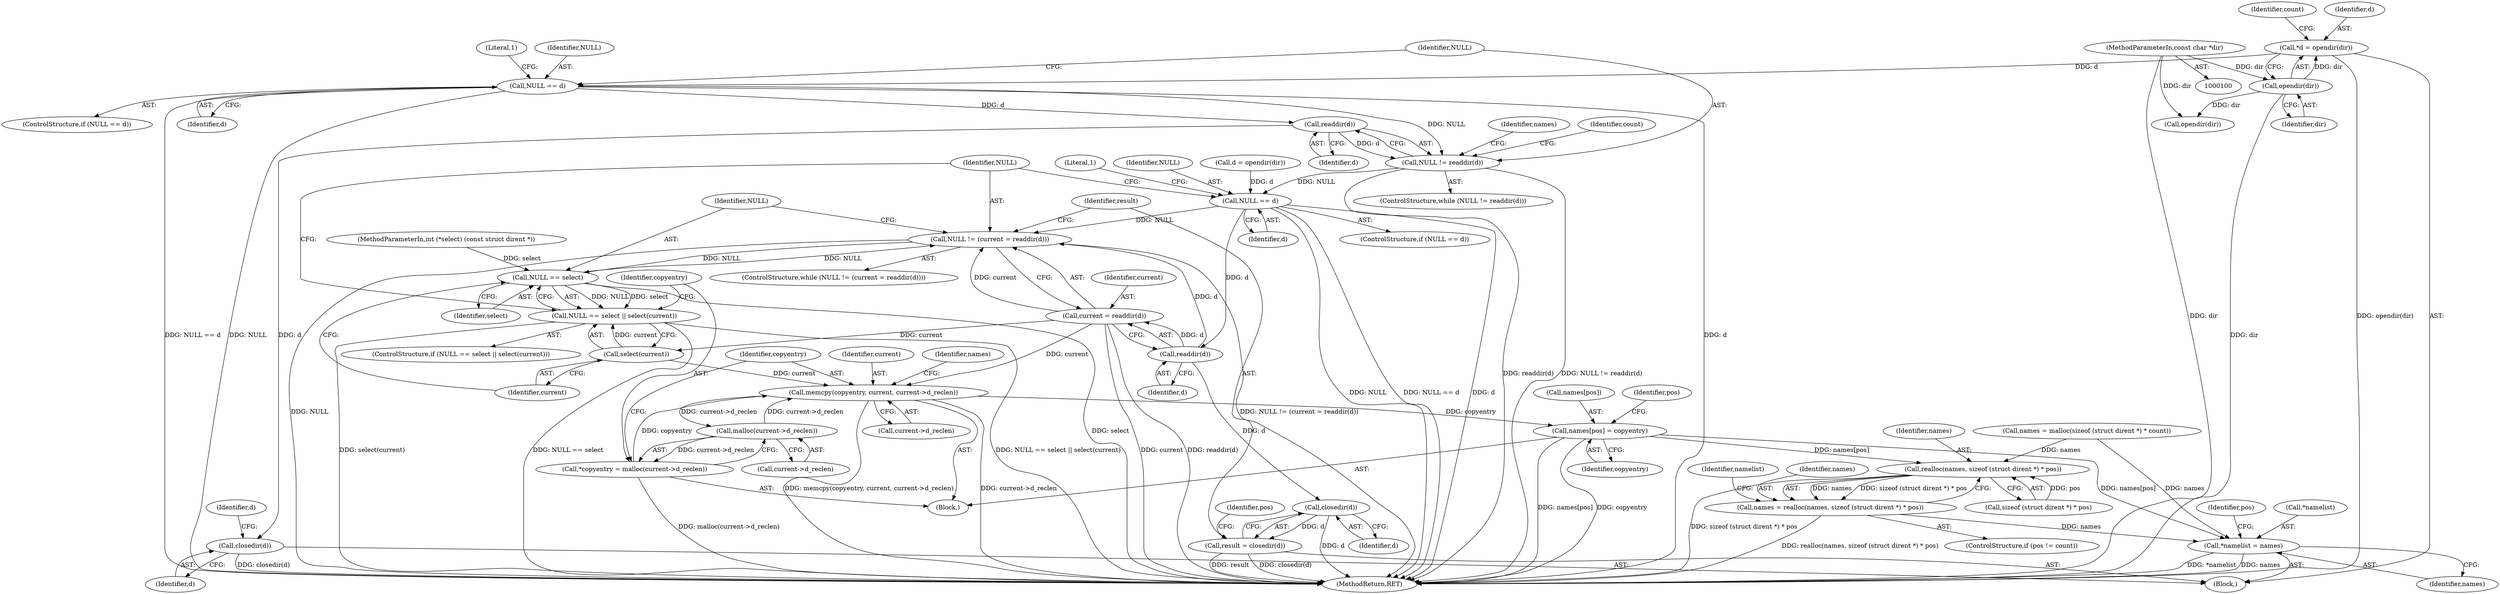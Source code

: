 digraph "1_boa_e139b87835994d007fbd64eead6c1455d7b8cf4e@pointer" {
"1000136" [label="(Call,readdir(d))"];
"1000127" [label="(Call,NULL == d)"];
"1000107" [label="(Call,*d = opendir(dir))"];
"1000109" [label="(Call,opendir(dir))"];
"1000101" [label="(MethodParameterIn,const char *dir)"];
"1000134" [label="(Call,NULL != readdir(d))"];
"1000154" [label="(Call,NULL == d)"];
"1000161" [label="(Call,NULL != (current = readdir(d)))"];
"1000170" [label="(Call,NULL == select)"];
"1000169" [label="(Call,NULL == select || select(current))"];
"1000165" [label="(Call,readdir(d))"];
"1000163" [label="(Call,current = readdir(d))"];
"1000173" [label="(Call,select(current))"];
"1000183" [label="(Call,memcpy(copyentry, current, current->d_reclen))"];
"1000179" [label="(Call,malloc(current->d_reclen))"];
"1000177" [label="(Call,*copyentry = malloc(current->d_reclen))"];
"1000189" [label="(Call,names[pos] = copyentry)"];
"1000206" [label="(Call,realloc(names, sizeof (struct dirent *) * pos))"];
"1000204" [label="(Call,names = realloc(names, sizeof (struct dirent *) * pos))"];
"1000212" [label="(Call,*namelist = names)"];
"1000198" [label="(Call,closedir(d))"];
"1000196" [label="(Call,result = closedir(d))"];
"1000147" [label="(Call,closedir(d))"];
"1000183" [label="(Call,memcpy(copyentry, current, current->d_reclen))"];
"1000173" [label="(Call,select(current))"];
"1000179" [label="(Call,malloc(current->d_reclen))"];
"1000169" [label="(Call,NULL == select || select(current))"];
"1000168" [label="(ControlStructure,if (NULL == select || select(current)))"];
"1000213" [label="(Call,*namelist)"];
"1000137" [label="(Identifier,d)"];
"1000159" [label="(Literal,1)"];
"1000151" [label="(Call,opendir(dir))"];
"1000141" [label="(Identifier,names)"];
"1000103" [label="(MethodParameterIn,int (*select) (const struct dirent *))"];
"1000172" [label="(Identifier,select)"];
"1000189" [label="(Call,names[pos] = copyentry)"];
"1000155" [label="(Identifier,NULL)"];
"1000204" [label="(Call,names = realloc(names, sizeof (struct dirent *) * pos))"];
"1000175" [label="(Block,)"];
"1000153" [label="(ControlStructure,if (NULL == d))"];
"1000191" [label="(Identifier,names)"];
"1000214" [label="(Identifier,namelist)"];
"1000156" [label="(Identifier,d)"];
"1000101" [label="(MethodParameterIn,const char *dir)"];
"1000174" [label="(Identifier,current)"];
"1000198" [label="(Call,closedir(d))"];
"1000163" [label="(Call,current = readdir(d))"];
"1000115" [label="(Identifier,count)"];
"1000162" [label="(Identifier,NULL)"];
"1000136" [label="(Call,readdir(d))"];
"1000171" [label="(Identifier,NULL)"];
"1000190" [label="(Call,names[pos])"];
"1000132" [label="(Literal,1)"];
"1000160" [label="(ControlStructure,while (NULL != (current = readdir(d))))"];
"1000195" [label="(Identifier,pos)"];
"1000140" [label="(Call,names = malloc(sizeof (struct dirent *) * count))"];
"1000127" [label="(Call,NULL == d)"];
"1000165" [label="(Call,readdir(d))"];
"1000166" [label="(Identifier,d)"];
"1000134" [label="(Call,NULL != readdir(d))"];
"1000217" [label="(Identifier,pos)"];
"1000128" [label="(Identifier,NULL)"];
"1000206" [label="(Call,realloc(names, sizeof (struct dirent *) * pos))"];
"1000126" [label="(ControlStructure,if (NULL == d))"];
"1000135" [label="(Identifier,NULL)"];
"1000110" [label="(Identifier,dir)"];
"1000196" [label="(Call,result = closedir(d))"];
"1000154" [label="(Call,NULL == d)"];
"1000109" [label="(Call,opendir(dir))"];
"1000185" [label="(Identifier,current)"];
"1000177" [label="(Call,*copyentry = malloc(current->d_reclen))"];
"1000212" [label="(Call,*namelist = names)"];
"1000200" [label="(ControlStructure,if (pos != count))"];
"1000105" [label="(Block,)"];
"1000202" [label="(Identifier,pos)"];
"1000139" [label="(Identifier,count)"];
"1000218" [label="(MethodReturn,RET)"];
"1000133" [label="(ControlStructure,while (NULL != readdir(d)))"];
"1000147" [label="(Call,closedir(d))"];
"1000170" [label="(Call,NULL == select)"];
"1000150" [label="(Identifier,d)"];
"1000164" [label="(Identifier,current)"];
"1000186" [label="(Call,current->d_reclen)"];
"1000149" [label="(Call,d = opendir(dir))"];
"1000180" [label="(Call,current->d_reclen)"];
"1000215" [label="(Identifier,names)"];
"1000178" [label="(Identifier,copyentry)"];
"1000205" [label="(Identifier,names)"];
"1000107" [label="(Call,*d = opendir(dir))"];
"1000108" [label="(Identifier,d)"];
"1000161" [label="(Call,NULL != (current = readdir(d)))"];
"1000148" [label="(Identifier,d)"];
"1000129" [label="(Identifier,d)"];
"1000197" [label="(Identifier,result)"];
"1000193" [label="(Identifier,copyentry)"];
"1000208" [label="(Call,sizeof (struct dirent *) * pos)"];
"1000207" [label="(Identifier,names)"];
"1000199" [label="(Identifier,d)"];
"1000184" [label="(Identifier,copyentry)"];
"1000136" -> "1000134"  [label="AST: "];
"1000136" -> "1000137"  [label="CFG: "];
"1000137" -> "1000136"  [label="AST: "];
"1000134" -> "1000136"  [label="CFG: "];
"1000136" -> "1000134"  [label="DDG: d"];
"1000127" -> "1000136"  [label="DDG: d"];
"1000136" -> "1000147"  [label="DDG: d"];
"1000127" -> "1000126"  [label="AST: "];
"1000127" -> "1000129"  [label="CFG: "];
"1000128" -> "1000127"  [label="AST: "];
"1000129" -> "1000127"  [label="AST: "];
"1000132" -> "1000127"  [label="CFG: "];
"1000135" -> "1000127"  [label="CFG: "];
"1000127" -> "1000218"  [label="DDG: NULL == d"];
"1000127" -> "1000218"  [label="DDG: d"];
"1000127" -> "1000218"  [label="DDG: NULL"];
"1000107" -> "1000127"  [label="DDG: d"];
"1000127" -> "1000134"  [label="DDG: NULL"];
"1000107" -> "1000105"  [label="AST: "];
"1000107" -> "1000109"  [label="CFG: "];
"1000108" -> "1000107"  [label="AST: "];
"1000109" -> "1000107"  [label="AST: "];
"1000115" -> "1000107"  [label="CFG: "];
"1000107" -> "1000218"  [label="DDG: opendir(dir)"];
"1000109" -> "1000107"  [label="DDG: dir"];
"1000109" -> "1000110"  [label="CFG: "];
"1000110" -> "1000109"  [label="AST: "];
"1000109" -> "1000218"  [label="DDG: dir"];
"1000101" -> "1000109"  [label="DDG: dir"];
"1000109" -> "1000151"  [label="DDG: dir"];
"1000101" -> "1000100"  [label="AST: "];
"1000101" -> "1000218"  [label="DDG: dir"];
"1000101" -> "1000151"  [label="DDG: dir"];
"1000134" -> "1000133"  [label="AST: "];
"1000135" -> "1000134"  [label="AST: "];
"1000139" -> "1000134"  [label="CFG: "];
"1000141" -> "1000134"  [label="CFG: "];
"1000134" -> "1000218"  [label="DDG: NULL != readdir(d)"];
"1000134" -> "1000218"  [label="DDG: readdir(d)"];
"1000134" -> "1000154"  [label="DDG: NULL"];
"1000154" -> "1000153"  [label="AST: "];
"1000154" -> "1000156"  [label="CFG: "];
"1000155" -> "1000154"  [label="AST: "];
"1000156" -> "1000154"  [label="AST: "];
"1000159" -> "1000154"  [label="CFG: "];
"1000162" -> "1000154"  [label="CFG: "];
"1000154" -> "1000218"  [label="DDG: NULL"];
"1000154" -> "1000218"  [label="DDG: NULL == d"];
"1000154" -> "1000218"  [label="DDG: d"];
"1000149" -> "1000154"  [label="DDG: d"];
"1000154" -> "1000161"  [label="DDG: NULL"];
"1000154" -> "1000165"  [label="DDG: d"];
"1000161" -> "1000160"  [label="AST: "];
"1000161" -> "1000163"  [label="CFG: "];
"1000162" -> "1000161"  [label="AST: "];
"1000163" -> "1000161"  [label="AST: "];
"1000171" -> "1000161"  [label="CFG: "];
"1000197" -> "1000161"  [label="CFG: "];
"1000161" -> "1000218"  [label="DDG: NULL"];
"1000161" -> "1000218"  [label="DDG: NULL != (current = readdir(d))"];
"1000170" -> "1000161"  [label="DDG: NULL"];
"1000163" -> "1000161"  [label="DDG: current"];
"1000165" -> "1000161"  [label="DDG: d"];
"1000161" -> "1000170"  [label="DDG: NULL"];
"1000170" -> "1000169"  [label="AST: "];
"1000170" -> "1000172"  [label="CFG: "];
"1000171" -> "1000170"  [label="AST: "];
"1000172" -> "1000170"  [label="AST: "];
"1000174" -> "1000170"  [label="CFG: "];
"1000169" -> "1000170"  [label="CFG: "];
"1000170" -> "1000218"  [label="DDG: select"];
"1000170" -> "1000169"  [label="DDG: NULL"];
"1000170" -> "1000169"  [label="DDG: select"];
"1000103" -> "1000170"  [label="DDG: select"];
"1000169" -> "1000168"  [label="AST: "];
"1000169" -> "1000173"  [label="CFG: "];
"1000173" -> "1000169"  [label="AST: "];
"1000162" -> "1000169"  [label="CFG: "];
"1000178" -> "1000169"  [label="CFG: "];
"1000169" -> "1000218"  [label="DDG: NULL == select || select(current)"];
"1000169" -> "1000218"  [label="DDG: select(current)"];
"1000169" -> "1000218"  [label="DDG: NULL == select"];
"1000173" -> "1000169"  [label="DDG: current"];
"1000165" -> "1000163"  [label="AST: "];
"1000165" -> "1000166"  [label="CFG: "];
"1000166" -> "1000165"  [label="AST: "];
"1000163" -> "1000165"  [label="CFG: "];
"1000165" -> "1000163"  [label="DDG: d"];
"1000165" -> "1000198"  [label="DDG: d"];
"1000164" -> "1000163"  [label="AST: "];
"1000163" -> "1000218"  [label="DDG: current"];
"1000163" -> "1000218"  [label="DDG: readdir(d)"];
"1000163" -> "1000173"  [label="DDG: current"];
"1000163" -> "1000183"  [label="DDG: current"];
"1000173" -> "1000174"  [label="CFG: "];
"1000174" -> "1000173"  [label="AST: "];
"1000173" -> "1000183"  [label="DDG: current"];
"1000183" -> "1000175"  [label="AST: "];
"1000183" -> "1000186"  [label="CFG: "];
"1000184" -> "1000183"  [label="AST: "];
"1000185" -> "1000183"  [label="AST: "];
"1000186" -> "1000183"  [label="AST: "];
"1000191" -> "1000183"  [label="CFG: "];
"1000183" -> "1000218"  [label="DDG: current->d_reclen"];
"1000183" -> "1000218"  [label="DDG: memcpy(copyentry, current, current->d_reclen)"];
"1000183" -> "1000179"  [label="DDG: current->d_reclen"];
"1000177" -> "1000183"  [label="DDG: copyentry"];
"1000179" -> "1000183"  [label="DDG: current->d_reclen"];
"1000183" -> "1000189"  [label="DDG: copyentry"];
"1000179" -> "1000177"  [label="AST: "];
"1000179" -> "1000180"  [label="CFG: "];
"1000180" -> "1000179"  [label="AST: "];
"1000177" -> "1000179"  [label="CFG: "];
"1000179" -> "1000177"  [label="DDG: current->d_reclen"];
"1000177" -> "1000175"  [label="AST: "];
"1000178" -> "1000177"  [label="AST: "];
"1000184" -> "1000177"  [label="CFG: "];
"1000177" -> "1000218"  [label="DDG: malloc(current->d_reclen)"];
"1000189" -> "1000175"  [label="AST: "];
"1000189" -> "1000193"  [label="CFG: "];
"1000190" -> "1000189"  [label="AST: "];
"1000193" -> "1000189"  [label="AST: "];
"1000195" -> "1000189"  [label="CFG: "];
"1000189" -> "1000218"  [label="DDG: names[pos]"];
"1000189" -> "1000218"  [label="DDG: copyentry"];
"1000189" -> "1000206"  [label="DDG: names[pos]"];
"1000189" -> "1000212"  [label="DDG: names[pos]"];
"1000206" -> "1000204"  [label="AST: "];
"1000206" -> "1000208"  [label="CFG: "];
"1000207" -> "1000206"  [label="AST: "];
"1000208" -> "1000206"  [label="AST: "];
"1000204" -> "1000206"  [label="CFG: "];
"1000206" -> "1000218"  [label="DDG: sizeof (struct dirent *) * pos"];
"1000206" -> "1000204"  [label="DDG: names"];
"1000206" -> "1000204"  [label="DDG: sizeof (struct dirent *) * pos"];
"1000140" -> "1000206"  [label="DDG: names"];
"1000208" -> "1000206"  [label="DDG: pos"];
"1000204" -> "1000200"  [label="AST: "];
"1000205" -> "1000204"  [label="AST: "];
"1000214" -> "1000204"  [label="CFG: "];
"1000204" -> "1000218"  [label="DDG: realloc(names, sizeof (struct dirent *) * pos)"];
"1000204" -> "1000212"  [label="DDG: names"];
"1000212" -> "1000105"  [label="AST: "];
"1000212" -> "1000215"  [label="CFG: "];
"1000213" -> "1000212"  [label="AST: "];
"1000215" -> "1000212"  [label="AST: "];
"1000217" -> "1000212"  [label="CFG: "];
"1000212" -> "1000218"  [label="DDG: *namelist"];
"1000212" -> "1000218"  [label="DDG: names"];
"1000140" -> "1000212"  [label="DDG: names"];
"1000198" -> "1000196"  [label="AST: "];
"1000198" -> "1000199"  [label="CFG: "];
"1000199" -> "1000198"  [label="AST: "];
"1000196" -> "1000198"  [label="CFG: "];
"1000198" -> "1000218"  [label="DDG: d"];
"1000198" -> "1000196"  [label="DDG: d"];
"1000196" -> "1000105"  [label="AST: "];
"1000197" -> "1000196"  [label="AST: "];
"1000202" -> "1000196"  [label="CFG: "];
"1000196" -> "1000218"  [label="DDG: result"];
"1000196" -> "1000218"  [label="DDG: closedir(d)"];
"1000147" -> "1000105"  [label="AST: "];
"1000147" -> "1000148"  [label="CFG: "];
"1000148" -> "1000147"  [label="AST: "];
"1000150" -> "1000147"  [label="CFG: "];
"1000147" -> "1000218"  [label="DDG: closedir(d)"];
}
